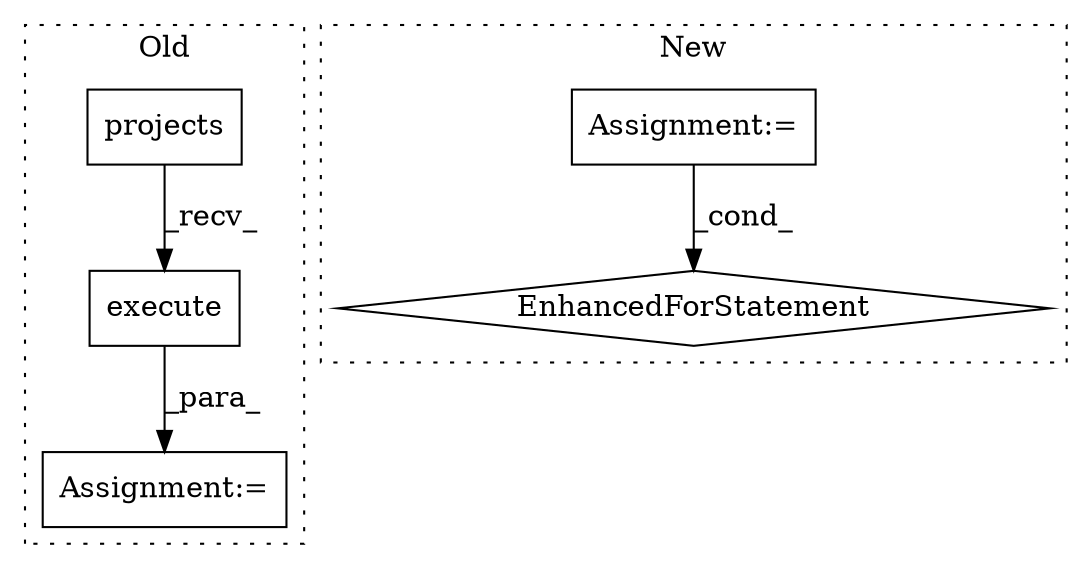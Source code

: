 digraph G {
subgraph cluster0 {
1 [label="projects" a="32" s="8021" l="10" shape="box"];
3 [label="execute" a="32" s="8115" l="9" shape="box"];
4 [label="Assignment:=" a="7" s="8077" l="1" shape="box"];
label = "Old";
style="dotted";
}
subgraph cluster1 {
2 [label="EnhancedForStatement" a="70" s="8270,8341" l="53,2" shape="diamond"];
5 [label="Assignment:=" a="7" s="8270,8341" l="53,2" shape="box"];
label = "New";
style="dotted";
}
1 -> 3 [label="_recv_"];
3 -> 4 [label="_para_"];
5 -> 2 [label="_cond_"];
}